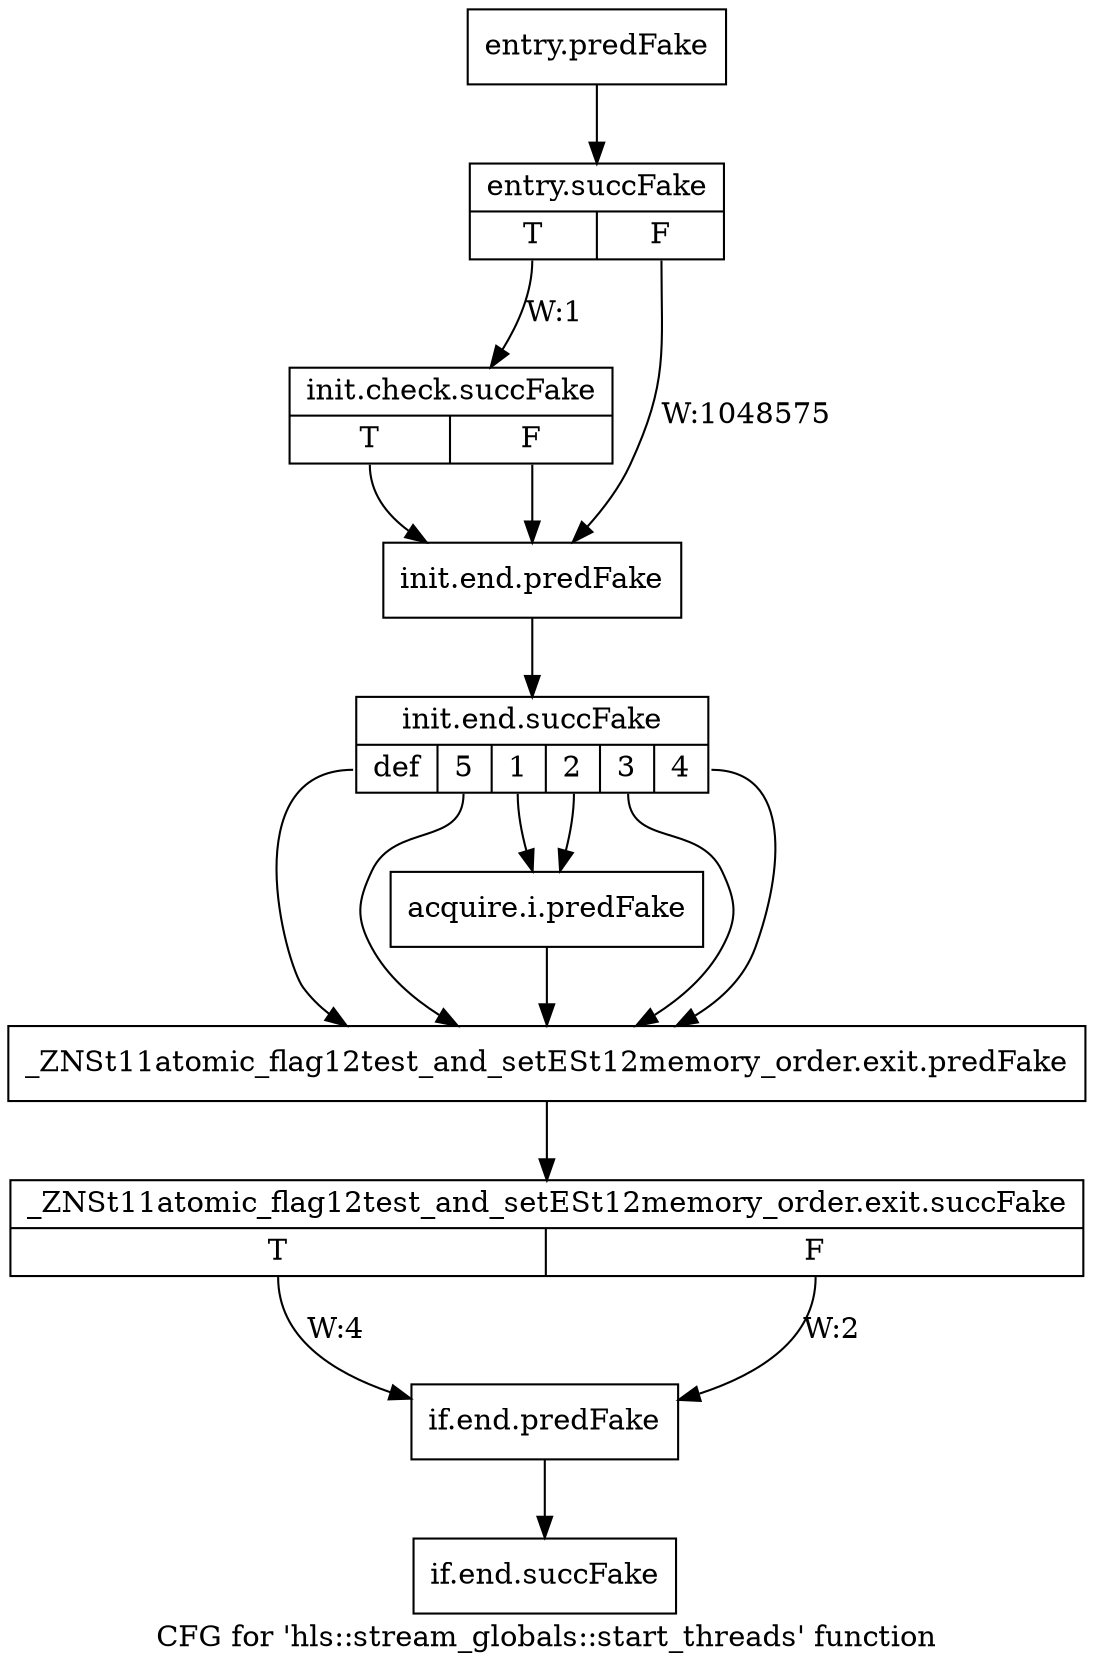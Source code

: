 digraph "CFG for 'hls::stream_globals::start_threads' function" {
	label="CFG for 'hls::stream_globals::start_threads' function";

	Node0x5685d40 [shape=record,filename="",linenumber="",label="{entry.predFake}"];
	Node0x5685d40 -> Node0x58f8160[ callList="" memoryops="" filename="/tools/Xilinx/Vitis_HLS/2023.1/tps/lnx64/gcc-8.3.0/lib/gcc/x86_64-pc-linux-gnu/8.3.0/../../../../include/c++/8.3.0/bits/atomic_base.h" execusionnum="4"];
	Node0x58f8160 [shape=record,filename="/tools/Xilinx/Vitis_HLS/2023.1/include/hls_stream.h",linenumber="103",label="{entry.succFake|{<s0>T|<s1>F}}"];
	Node0x58f8160:s0 -> Node0x58f8210[label="W:1" callList="" memoryops="" filename="/tools/Xilinx/Vitis_HLS/2023.1/include/hls_stream.h" execusionnum="0"];
	Node0x58f8160:s1 -> Node0x5686160[label="W:1048575"];
	Node0x58f8210 [shape=record,filename="/tools/Xilinx/Vitis_HLS/2023.1/include/hls_stream.h",linenumber="103",label="{init.check.succFake|{<s0>T|<s1>F}}"];
	Node0x58f8210:s0 -> Node0x5686160[ callList="" memoryops="" filename="/tools/Xilinx/Vitis_HLS/2023.1/include/hls_stream.h" execusionnum="0"];
	Node0x58f8210:s1 -> Node0x5686160;
	Node0x5686160 [shape=record,filename="",linenumber="",label="{init.end.predFake}"];
	Node0x5686160 -> Node0x58f8690[ callList="" memoryops="" filename="/tools/Xilinx/Vitis_HLS/2023.1/tps/lnx64/gcc-8.3.0/lib/gcc/x86_64-pc-linux-gnu/8.3.0/../../../../include/c++/8.3.0/bits/atomic_base.h" execusionnum="1048574"];
	Node0x58f8690 [shape=record,filename="/tools/Xilinx/Vitis_HLS/2023.1/tps/lnx64/gcc-8.3.0/lib/gcc/x86_64-pc-linux-gnu/8.3.0/../../../../include/c++/8.3.0/bits/atomic_base.h",linenumber="176",label="{init.end.succFake|{<s0>def|<s1>5|<s2>1|<s3>2|<s4>3|<s5>4}}"];
	Node0x58f8690:s0 -> Node0x5686340[ callList="" memoryops="" filename="/tools/Xilinx/Vitis_HLS/2023.1/tps/lnx64/gcc-8.3.0/lib/gcc/x86_64-pc-linux-gnu/8.3.0/../../../../include/c++/8.3.0/bits/atomic_base.h" execusionnum="1048574"];
	Node0x58f8690:s1 -> Node0x5686340[ callList="" memoryops="" filename="/tools/Xilinx/Vitis_HLS/2023.1/tps/lnx64/gcc-8.3.0/lib/gcc/x86_64-pc-linux-gnu/8.3.0/../../../../include/c++/8.3.0/bits/atomic_base.h" execusionnum="1048574"];
	Node0x58f8690:s2 -> Node0x5686200;
	Node0x58f8690:s3 -> Node0x5686200;
	Node0x58f8690:s4 -> Node0x5686340[ callList="" memoryops="" filename="/tools/Xilinx/Vitis_HLS/2023.1/tps/lnx64/gcc-8.3.0/lib/gcc/x86_64-pc-linux-gnu/8.3.0/../../../../include/c++/8.3.0/bits/atomic_base.h" execusionnum="1048574"];
	Node0x58f8690:s5 -> Node0x5686340[ callList="" memoryops="" filename="/tools/Xilinx/Vitis_HLS/2023.1/tps/lnx64/gcc-8.3.0/lib/gcc/x86_64-pc-linux-gnu/8.3.0/../../../../include/c++/8.3.0/bits/atomic_base.h" execusionnum="1048574"];
	Node0x5686200 [shape=record,filename="/tools/Xilinx/Vitis_HLS/2023.1/tps/lnx64/gcc-8.3.0/lib/gcc/x86_64-pc-linux-gnu/8.3.0/../../../../include/c++/8.3.0/bits/atomic_base.h",linenumber="176",label="{acquire.i.predFake}"];
	Node0x5686200 -> Node0x5686340[ callList="" memoryops="" filename="/tools/Xilinx/Vitis_HLS/2023.1/tps/lnx64/gcc-8.3.0/lib/gcc/x86_64-pc-linux-gnu/8.3.0/../../../../include/c++/8.3.0/bits/atomic_base.h" execusionnum="2097148"];
	Node0x5686340 [shape=record,filename="/tools/Xilinx/Vitis_HLS/2023.1/tps/lnx64/gcc-8.3.0/lib/gcc/x86_64-pc-linux-gnu/8.3.0/../../../../include/c++/8.3.0/bits/atomic_base.h",linenumber="176",label="{_ZNSt11atomic_flag12test_and_setESt12memory_order.exit.predFake}"];
	Node0x5686340 -> Node0x58f89c0[ callList="" memoryops="" filename="/tools/Xilinx/Vitis_HLS/2023.1/tps/lnx64/gcc-8.3.0/lib/gcc/x86_64-pc-linux-gnu/8.3.0/../../../../include/c++/8.3.0/bits/atomic_base.h" execusionnum="4"];
	Node0x58f89c0 [shape=record,filename="/tools/Xilinx/Vitis_HLS/2023.1/include/hls_stream.h",linenumber="106",label="{_ZNSt11atomic_flag12test_and_setESt12memory_order.exit.succFake|{<s0>T|<s1>F}}"];
	Node0x58f89c0:s0 -> Node0x56863e0[label="W:4"];
	Node0x58f89c0:s1 -> Node0x56863e0[label="W:2" callList="" memoryops="" filename="/tools/Xilinx/Vitis_HLS/2023.1/include/hls_stream.h" execusionnum="1"];
	Node0x56863e0 [shape=record,filename="/tools/Xilinx/Vitis_HLS/2023.1/include/hls_stream.h",linenumber="116",label="{if.end.predFake}"];
	Node0x56863e0 -> Node0x58f93a0[ callList="" memoryops="" filename="/tools/Xilinx/Vitis_HLS/2023.1/include/hls_stream.h" execusionnum="4"];
	Node0x58f93a0 [shape=record,filename="/tools/Xilinx/Vitis_HLS/2023.1/include/hls_stream.h",linenumber="116",label="{if.end.succFake}"];
}
